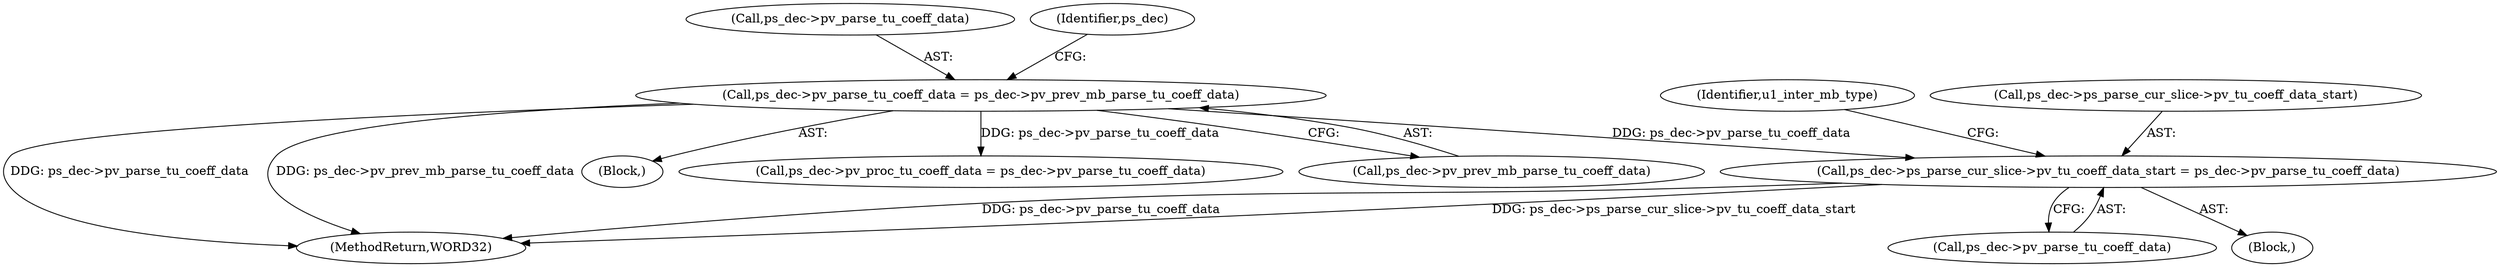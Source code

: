 digraph "0_Android_0b23c81c3dd9ec38f7e6806a3955fed1925541a0_1@pointer" {
"1000937" [label="(Call,ps_dec->ps_parse_cur_slice->pv_tu_coeff_data_start = ps_dec->pv_parse_tu_coeff_data)"];
"1000631" [label="(Call,ps_dec->pv_parse_tu_coeff_data = ps_dec->pv_prev_mb_parse_tu_coeff_data)"];
"1000635" [label="(Call,ps_dec->pv_prev_mb_parse_tu_coeff_data)"];
"1000631" [label="(Call,ps_dec->pv_parse_tu_coeff_data = ps_dec->pv_prev_mb_parse_tu_coeff_data)"];
"1000936" [label="(Block,)"];
"1000632" [label="(Call,ps_dec->pv_parse_tu_coeff_data)"];
"1000937" [label="(Call,ps_dec->ps_parse_cur_slice->pv_tu_coeff_data_start = ps_dec->pv_parse_tu_coeff_data)"];
"1000640" [label="(Identifier,ps_dec)"];
"1001427" [label="(MethodReturn,WORD32)"];
"1000943" [label="(Call,ps_dec->pv_parse_tu_coeff_data)"];
"1000630" [label="(Block,)"];
"1000956" [label="(Identifier,u1_inter_mb_type)"];
"1000938" [label="(Call,ps_dec->ps_parse_cur_slice->pv_tu_coeff_data_start)"];
"1000948" [label="(Call,ps_dec->pv_proc_tu_coeff_data = ps_dec->pv_parse_tu_coeff_data)"];
"1000937" -> "1000936"  [label="AST: "];
"1000937" -> "1000943"  [label="CFG: "];
"1000938" -> "1000937"  [label="AST: "];
"1000943" -> "1000937"  [label="AST: "];
"1000956" -> "1000937"  [label="CFG: "];
"1000937" -> "1001427"  [label="DDG: ps_dec->ps_parse_cur_slice->pv_tu_coeff_data_start"];
"1000937" -> "1001427"  [label="DDG: ps_dec->pv_parse_tu_coeff_data"];
"1000631" -> "1000937"  [label="DDG: ps_dec->pv_parse_tu_coeff_data"];
"1000631" -> "1000630"  [label="AST: "];
"1000631" -> "1000635"  [label="CFG: "];
"1000632" -> "1000631"  [label="AST: "];
"1000635" -> "1000631"  [label="AST: "];
"1000640" -> "1000631"  [label="CFG: "];
"1000631" -> "1001427"  [label="DDG: ps_dec->pv_parse_tu_coeff_data"];
"1000631" -> "1001427"  [label="DDG: ps_dec->pv_prev_mb_parse_tu_coeff_data"];
"1000631" -> "1000948"  [label="DDG: ps_dec->pv_parse_tu_coeff_data"];
}
